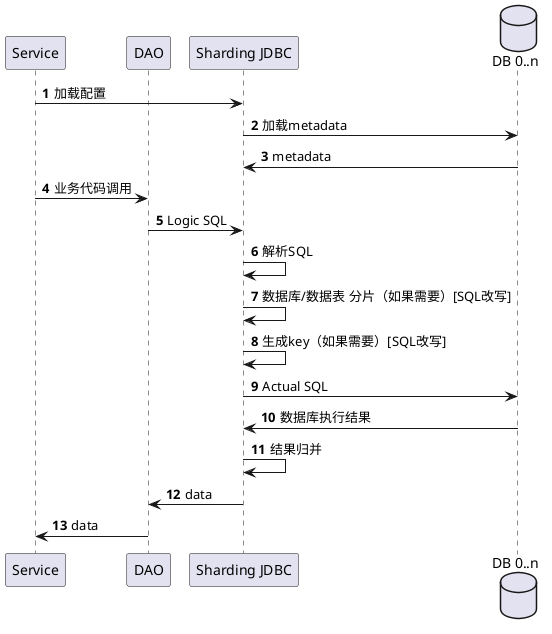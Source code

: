 @startuml
'https://plantuml.com/sequence-diagram
'autonumber

participant Service order 1
participant DAO order 2
participant "Sharding JDBC" order 3
database "DB 0..n" order 4

autonumber

Service -> "Sharding JDBC": 加载配置

"Sharding JDBC" -> "DB 0..n": 加载metadata

"DB 0..n" -> "Sharding JDBC": metadata

Service -> DAO: 业务代码调用

DAO -> "Sharding JDBC": Logic SQL

"Sharding JDBC" -> "Sharding JDBC": 解析SQL

"Sharding JDBC" -> "Sharding JDBC": 数据库/数据表 分片（如果需要）[SQL改写]

"Sharding JDBC" -> "Sharding JDBC": 生成key（如果需要）[SQL改写]

"Sharding JDBC" -> "DB 0..n": Actual SQL

"DB 0..n" -> "Sharding JDBC": 数据库执行结果

"Sharding JDBC" -> "Sharding JDBC": 结果归并

"Sharding JDBC" -> DAO: data

DAO -> Service: data

@enduml